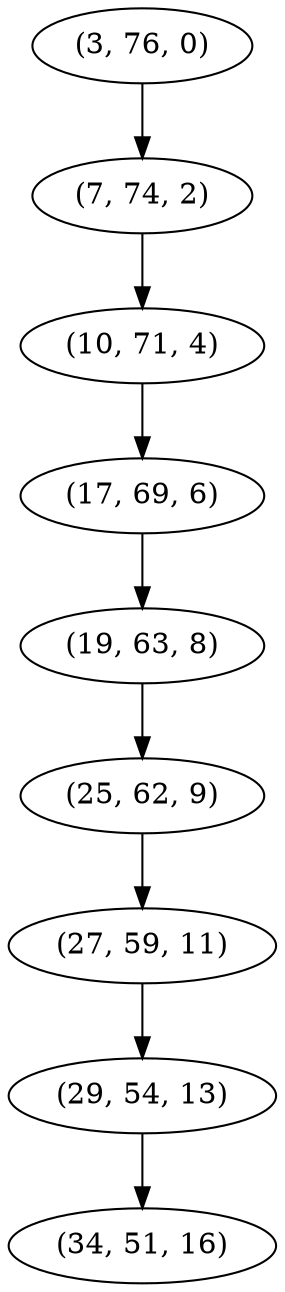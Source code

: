 digraph tree {
    "(3, 76, 0)";
    "(7, 74, 2)";
    "(10, 71, 4)";
    "(17, 69, 6)";
    "(19, 63, 8)";
    "(25, 62, 9)";
    "(27, 59, 11)";
    "(29, 54, 13)";
    "(34, 51, 16)";
    "(3, 76, 0)" -> "(7, 74, 2)";
    "(7, 74, 2)" -> "(10, 71, 4)";
    "(10, 71, 4)" -> "(17, 69, 6)";
    "(17, 69, 6)" -> "(19, 63, 8)";
    "(19, 63, 8)" -> "(25, 62, 9)";
    "(25, 62, 9)" -> "(27, 59, 11)";
    "(27, 59, 11)" -> "(29, 54, 13)";
    "(29, 54, 13)" -> "(34, 51, 16)";
}
